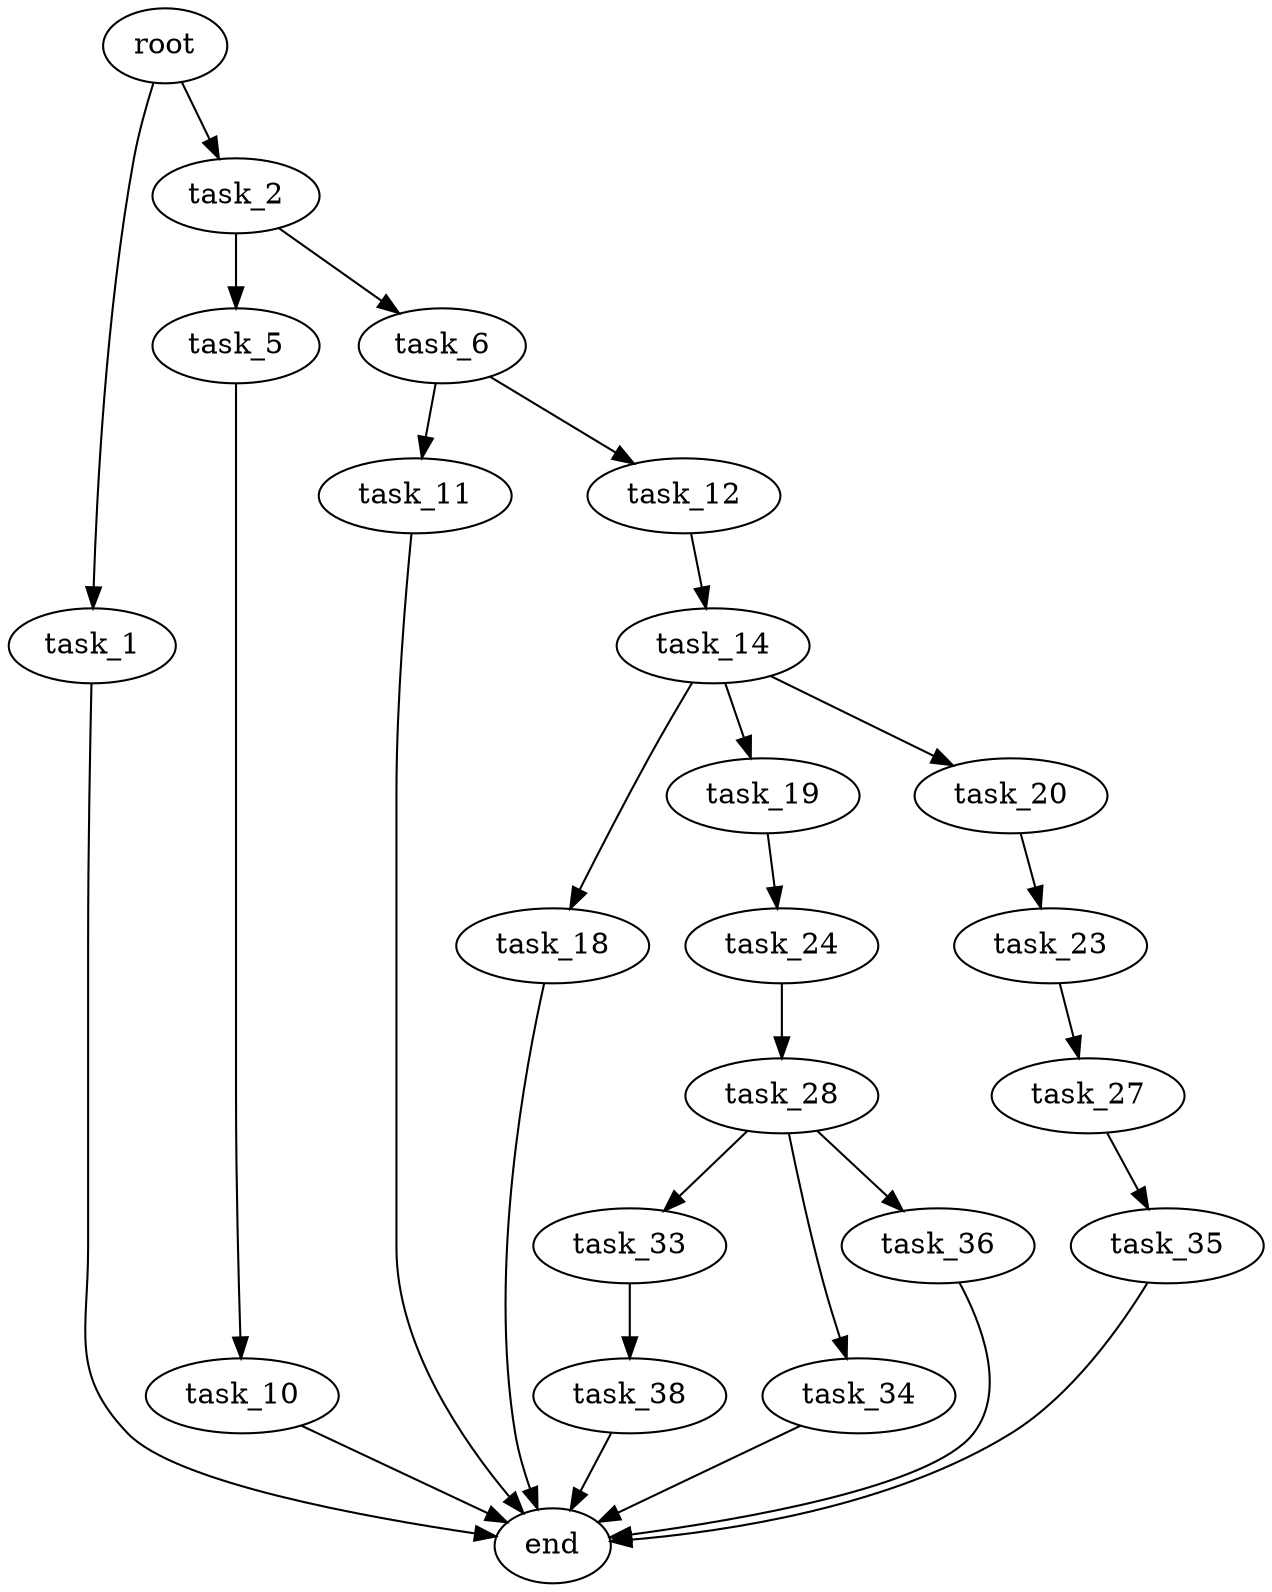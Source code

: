 digraph G {
  root [size="0.000000"];
  task_1 [size="15633484786.000000"];
  task_2 [size="1073741824000.000000"];
  end [size="0.000000"];
  task_5 [size="13107146243.000000"];
  task_6 [size="12011393030.000000"];
  task_10 [size="41296132556.000000"];
  task_11 [size="41707606659.000000"];
  task_12 [size="348228485641.000000"];
  task_14 [size="4503560137.000000"];
  task_18 [size="28991029248.000000"];
  task_19 [size="16901799510.000000"];
  task_20 [size="3375083531.000000"];
  task_24 [size="1099557137456.000000"];
  task_23 [size="338689398788.000000"];
  task_27 [size="231928233984.000000"];
  task_28 [size="466239172117.000000"];
  task_35 [size="9853309032.000000"];
  task_33 [size="368293445632.000000"];
  task_34 [size="1359369475.000000"];
  task_36 [size="62971564008.000000"];
  task_38 [size="271056707687.000000"];

  root -> task_1 [size="1.000000"];
  root -> task_2 [size="1.000000"];
  task_1 -> end [size="1.000000"];
  task_2 -> task_5 [size="838860800.000000"];
  task_2 -> task_6 [size="838860800.000000"];
  task_5 -> task_10 [size="411041792.000000"];
  task_6 -> task_11 [size="209715200.000000"];
  task_6 -> task_12 [size="209715200.000000"];
  task_10 -> end [size="1.000000"];
  task_11 -> end [size="1.000000"];
  task_12 -> task_14 [size="679477248.000000"];
  task_14 -> task_18 [size="301989888.000000"];
  task_14 -> task_19 [size="301989888.000000"];
  task_14 -> task_20 [size="301989888.000000"];
  task_18 -> end [size="1.000000"];
  task_19 -> task_24 [size="301989888.000000"];
  task_20 -> task_23 [size="134217728.000000"];
  task_24 -> task_28 [size="679477248.000000"];
  task_23 -> task_27 [size="536870912.000000"];
  task_27 -> task_35 [size="301989888.000000"];
  task_28 -> task_33 [size="679477248.000000"];
  task_28 -> task_34 [size="679477248.000000"];
  task_28 -> task_36 [size="679477248.000000"];
  task_35 -> end [size="1.000000"];
  task_33 -> task_38 [size="411041792.000000"];
  task_34 -> end [size="1.000000"];
  task_36 -> end [size="1.000000"];
  task_38 -> end [size="1.000000"];
}
